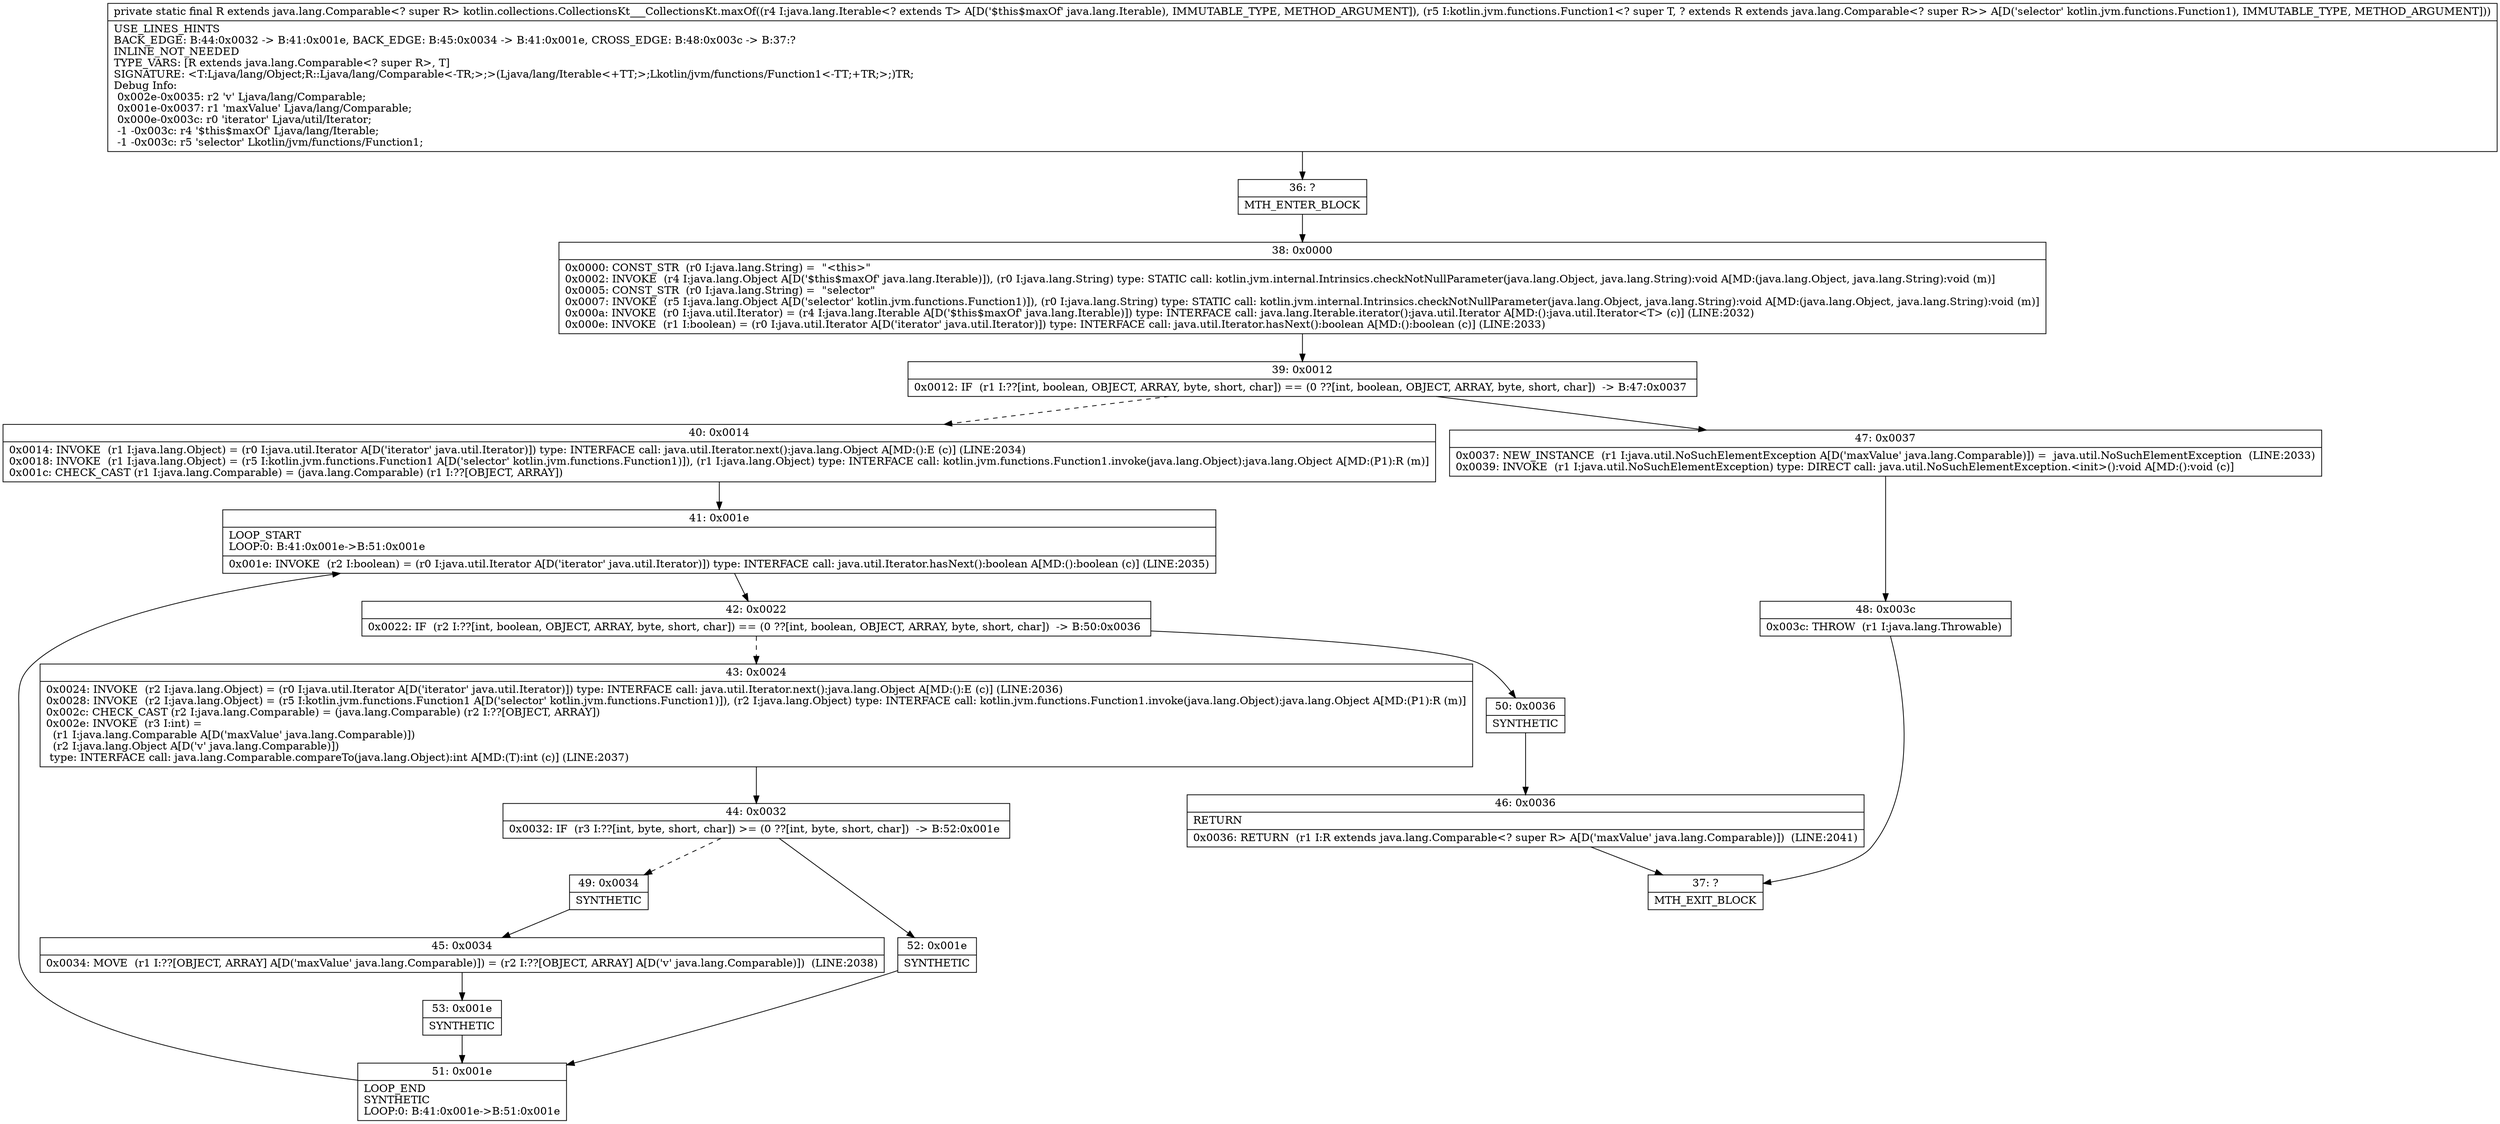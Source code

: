 digraph "CFG forkotlin.collections.CollectionsKt___CollectionsKt.maxOf(Ljava\/lang\/Iterable;Lkotlin\/jvm\/functions\/Function1;)Ljava\/lang\/Comparable;" {
Node_36 [shape=record,label="{36\:\ ?|MTH_ENTER_BLOCK\l}"];
Node_38 [shape=record,label="{38\:\ 0x0000|0x0000: CONST_STR  (r0 I:java.lang.String) =  \"\<this\>\" \l0x0002: INVOKE  (r4 I:java.lang.Object A[D('$this$maxOf' java.lang.Iterable)]), (r0 I:java.lang.String) type: STATIC call: kotlin.jvm.internal.Intrinsics.checkNotNullParameter(java.lang.Object, java.lang.String):void A[MD:(java.lang.Object, java.lang.String):void (m)]\l0x0005: CONST_STR  (r0 I:java.lang.String) =  \"selector\" \l0x0007: INVOKE  (r5 I:java.lang.Object A[D('selector' kotlin.jvm.functions.Function1)]), (r0 I:java.lang.String) type: STATIC call: kotlin.jvm.internal.Intrinsics.checkNotNullParameter(java.lang.Object, java.lang.String):void A[MD:(java.lang.Object, java.lang.String):void (m)]\l0x000a: INVOKE  (r0 I:java.util.Iterator) = (r4 I:java.lang.Iterable A[D('$this$maxOf' java.lang.Iterable)]) type: INTERFACE call: java.lang.Iterable.iterator():java.util.Iterator A[MD:():java.util.Iterator\<T\> (c)] (LINE:2032)\l0x000e: INVOKE  (r1 I:boolean) = (r0 I:java.util.Iterator A[D('iterator' java.util.Iterator)]) type: INTERFACE call: java.util.Iterator.hasNext():boolean A[MD:():boolean (c)] (LINE:2033)\l}"];
Node_39 [shape=record,label="{39\:\ 0x0012|0x0012: IF  (r1 I:??[int, boolean, OBJECT, ARRAY, byte, short, char]) == (0 ??[int, boolean, OBJECT, ARRAY, byte, short, char])  \-\> B:47:0x0037 \l}"];
Node_40 [shape=record,label="{40\:\ 0x0014|0x0014: INVOKE  (r1 I:java.lang.Object) = (r0 I:java.util.Iterator A[D('iterator' java.util.Iterator)]) type: INTERFACE call: java.util.Iterator.next():java.lang.Object A[MD:():E (c)] (LINE:2034)\l0x0018: INVOKE  (r1 I:java.lang.Object) = (r5 I:kotlin.jvm.functions.Function1 A[D('selector' kotlin.jvm.functions.Function1)]), (r1 I:java.lang.Object) type: INTERFACE call: kotlin.jvm.functions.Function1.invoke(java.lang.Object):java.lang.Object A[MD:(P1):R (m)]\l0x001c: CHECK_CAST (r1 I:java.lang.Comparable) = (java.lang.Comparable) (r1 I:??[OBJECT, ARRAY]) \l}"];
Node_41 [shape=record,label="{41\:\ 0x001e|LOOP_START\lLOOP:0: B:41:0x001e\-\>B:51:0x001e\l|0x001e: INVOKE  (r2 I:boolean) = (r0 I:java.util.Iterator A[D('iterator' java.util.Iterator)]) type: INTERFACE call: java.util.Iterator.hasNext():boolean A[MD:():boolean (c)] (LINE:2035)\l}"];
Node_42 [shape=record,label="{42\:\ 0x0022|0x0022: IF  (r2 I:??[int, boolean, OBJECT, ARRAY, byte, short, char]) == (0 ??[int, boolean, OBJECT, ARRAY, byte, short, char])  \-\> B:50:0x0036 \l}"];
Node_43 [shape=record,label="{43\:\ 0x0024|0x0024: INVOKE  (r2 I:java.lang.Object) = (r0 I:java.util.Iterator A[D('iterator' java.util.Iterator)]) type: INTERFACE call: java.util.Iterator.next():java.lang.Object A[MD:():E (c)] (LINE:2036)\l0x0028: INVOKE  (r2 I:java.lang.Object) = (r5 I:kotlin.jvm.functions.Function1 A[D('selector' kotlin.jvm.functions.Function1)]), (r2 I:java.lang.Object) type: INTERFACE call: kotlin.jvm.functions.Function1.invoke(java.lang.Object):java.lang.Object A[MD:(P1):R (m)]\l0x002c: CHECK_CAST (r2 I:java.lang.Comparable) = (java.lang.Comparable) (r2 I:??[OBJECT, ARRAY]) \l0x002e: INVOKE  (r3 I:int) = \l  (r1 I:java.lang.Comparable A[D('maxValue' java.lang.Comparable)])\l  (r2 I:java.lang.Object A[D('v' java.lang.Comparable)])\l type: INTERFACE call: java.lang.Comparable.compareTo(java.lang.Object):int A[MD:(T):int (c)] (LINE:2037)\l}"];
Node_44 [shape=record,label="{44\:\ 0x0032|0x0032: IF  (r3 I:??[int, byte, short, char]) \>= (0 ??[int, byte, short, char])  \-\> B:52:0x001e \l}"];
Node_49 [shape=record,label="{49\:\ 0x0034|SYNTHETIC\l}"];
Node_45 [shape=record,label="{45\:\ 0x0034|0x0034: MOVE  (r1 I:??[OBJECT, ARRAY] A[D('maxValue' java.lang.Comparable)]) = (r2 I:??[OBJECT, ARRAY] A[D('v' java.lang.Comparable)])  (LINE:2038)\l}"];
Node_53 [shape=record,label="{53\:\ 0x001e|SYNTHETIC\l}"];
Node_51 [shape=record,label="{51\:\ 0x001e|LOOP_END\lSYNTHETIC\lLOOP:0: B:41:0x001e\-\>B:51:0x001e\l}"];
Node_52 [shape=record,label="{52\:\ 0x001e|SYNTHETIC\l}"];
Node_50 [shape=record,label="{50\:\ 0x0036|SYNTHETIC\l}"];
Node_46 [shape=record,label="{46\:\ 0x0036|RETURN\l|0x0036: RETURN  (r1 I:R extends java.lang.Comparable\<? super R\> A[D('maxValue' java.lang.Comparable)])  (LINE:2041)\l}"];
Node_37 [shape=record,label="{37\:\ ?|MTH_EXIT_BLOCK\l}"];
Node_47 [shape=record,label="{47\:\ 0x0037|0x0037: NEW_INSTANCE  (r1 I:java.util.NoSuchElementException A[D('maxValue' java.lang.Comparable)]) =  java.util.NoSuchElementException  (LINE:2033)\l0x0039: INVOKE  (r1 I:java.util.NoSuchElementException) type: DIRECT call: java.util.NoSuchElementException.\<init\>():void A[MD:():void (c)]\l}"];
Node_48 [shape=record,label="{48\:\ 0x003c|0x003c: THROW  (r1 I:java.lang.Throwable) \l}"];
MethodNode[shape=record,label="{private static final R extends java.lang.Comparable\<? super R\> kotlin.collections.CollectionsKt___CollectionsKt.maxOf((r4 I:java.lang.Iterable\<? extends T\> A[D('$this$maxOf' java.lang.Iterable), IMMUTABLE_TYPE, METHOD_ARGUMENT]), (r5 I:kotlin.jvm.functions.Function1\<? super T, ? extends R extends java.lang.Comparable\<? super R\>\> A[D('selector' kotlin.jvm.functions.Function1), IMMUTABLE_TYPE, METHOD_ARGUMENT]))  | USE_LINES_HINTS\lBACK_EDGE: B:44:0x0032 \-\> B:41:0x001e, BACK_EDGE: B:45:0x0034 \-\> B:41:0x001e, CROSS_EDGE: B:48:0x003c \-\> B:37:?\lINLINE_NOT_NEEDED\lTYPE_VARS: [R extends java.lang.Comparable\<? super R\>, T]\lSIGNATURE: \<T:Ljava\/lang\/Object;R::Ljava\/lang\/Comparable\<\-TR;\>;\>(Ljava\/lang\/Iterable\<+TT;\>;Lkotlin\/jvm\/functions\/Function1\<\-TT;+TR;\>;)TR;\lDebug Info:\l  0x002e\-0x0035: r2 'v' Ljava\/lang\/Comparable;\l  0x001e\-0x0037: r1 'maxValue' Ljava\/lang\/Comparable;\l  0x000e\-0x003c: r0 'iterator' Ljava\/util\/Iterator;\l  \-1 \-0x003c: r4 '$this$maxOf' Ljava\/lang\/Iterable;\l  \-1 \-0x003c: r5 'selector' Lkotlin\/jvm\/functions\/Function1;\l}"];
MethodNode -> Node_36;Node_36 -> Node_38;
Node_38 -> Node_39;
Node_39 -> Node_40[style=dashed];
Node_39 -> Node_47;
Node_40 -> Node_41;
Node_41 -> Node_42;
Node_42 -> Node_43[style=dashed];
Node_42 -> Node_50;
Node_43 -> Node_44;
Node_44 -> Node_49[style=dashed];
Node_44 -> Node_52;
Node_49 -> Node_45;
Node_45 -> Node_53;
Node_53 -> Node_51;
Node_51 -> Node_41;
Node_52 -> Node_51;
Node_50 -> Node_46;
Node_46 -> Node_37;
Node_47 -> Node_48;
Node_48 -> Node_37;
}

